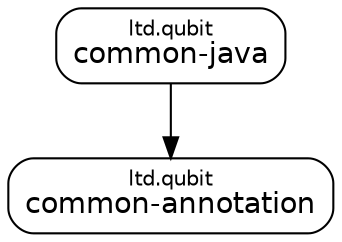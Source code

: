 digraph "common-java" {
  node [shape="box",style="rounded",fontname="Helvetica",fontsize="14"]
  edge [fontsize="10",fontname="Helvetica"]

  // Node Definitions:
  "ltd.qubit:common-java:jar"[label=<<font point-size="10">ltd.qubit</font><br/>common-java>]
  "ltd.qubit:common-annotation:jar"[label=<<font point-size="10">ltd.qubit</font><br/>common-annotation>]

  // Edge Definitions:
  "ltd.qubit:common-java:jar" -> "ltd.qubit:common-annotation:jar"
}